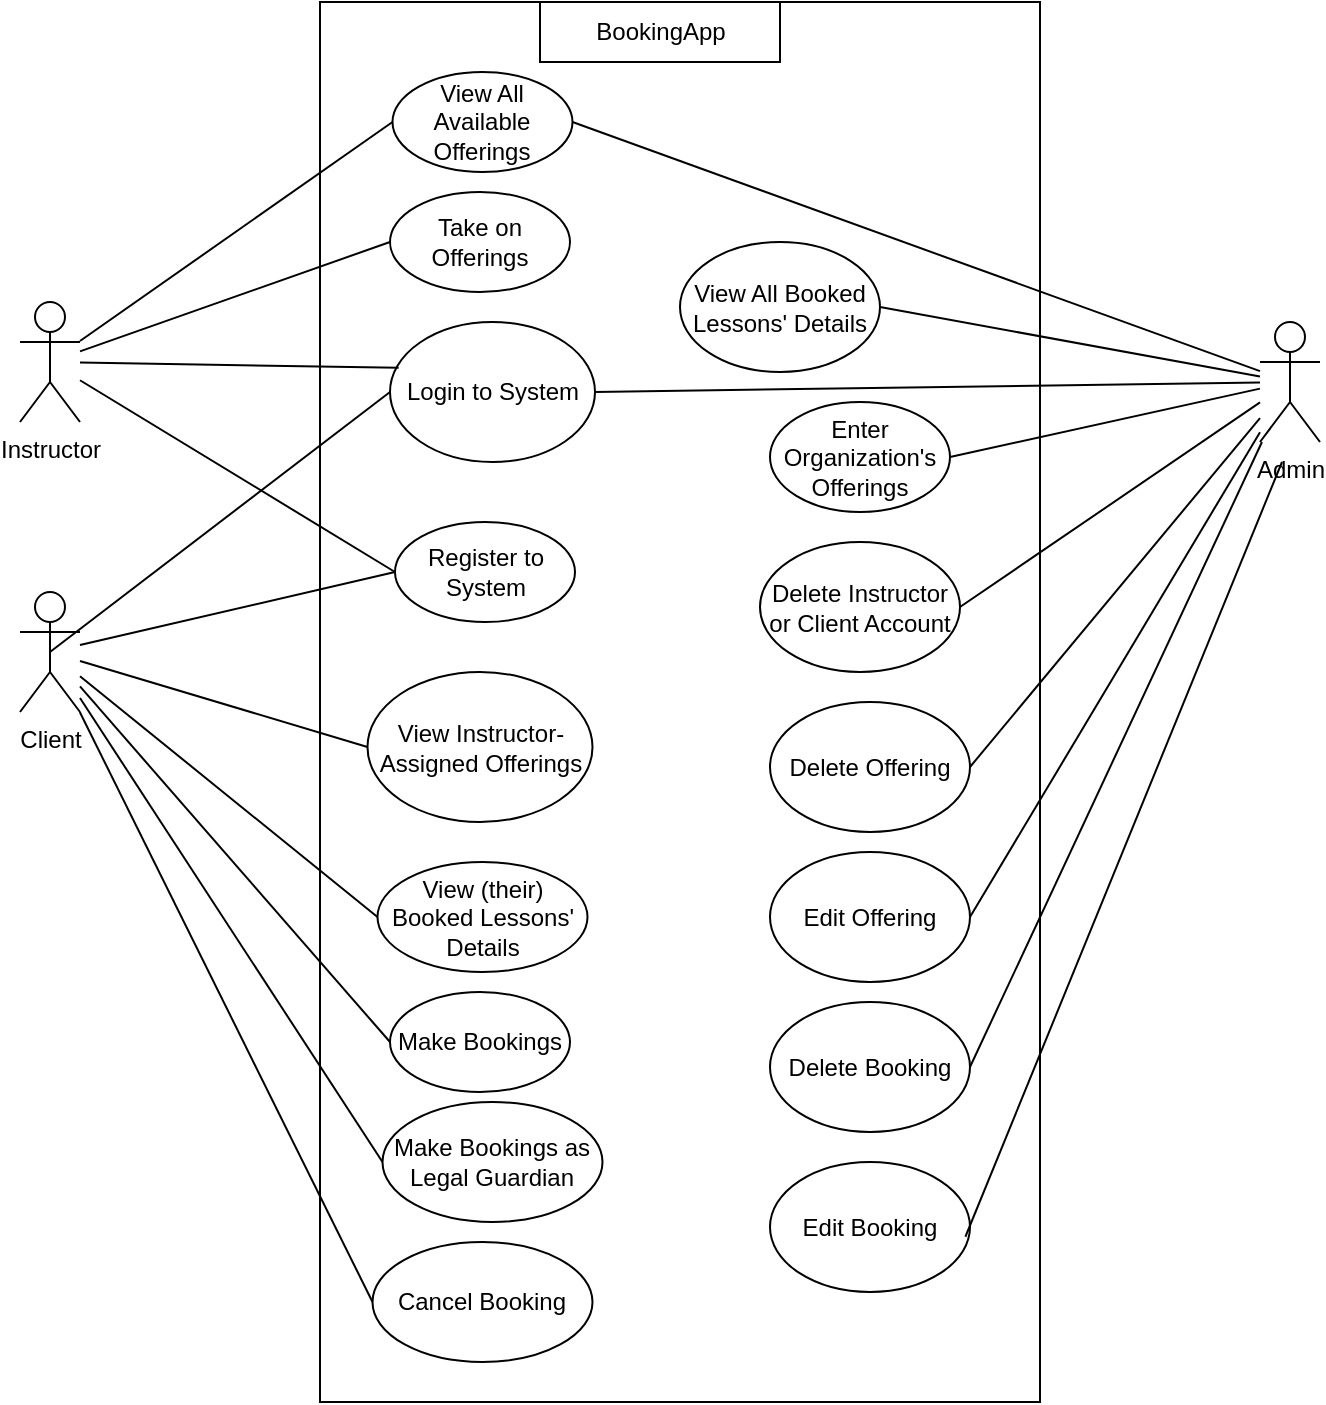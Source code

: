 <mxfile version="24.7.17">
  <diagram name="Page-1" id="dJtnb-HGtETSuoWj85qX">
    <mxGraphModel dx="989" dy="514" grid="1" gridSize="10" guides="1" tooltips="1" connect="1" arrows="1" fold="1" page="1" pageScale="1" pageWidth="850" pageHeight="1100" math="0" shadow="0">
      <root>
        <mxCell id="0" />
        <mxCell id="1" parent="0" />
        <mxCell id="NJYt_cSEDjtvAGryxD8u-1" value="" style="rounded=0;whiteSpace=wrap;html=1;" parent="1" vertex="1">
          <mxGeometry x="260" y="70" width="360" height="700" as="geometry" />
        </mxCell>
        <mxCell id="NJYt_cSEDjtvAGryxD8u-3" value="" style="rounded=0;whiteSpace=wrap;html=1;" parent="1" vertex="1">
          <mxGeometry x="370" y="70" width="120" height="30" as="geometry" />
        </mxCell>
        <mxCell id="NJYt_cSEDjtvAGryxD8u-4" value="BookingApp" style="text;html=1;align=center;verticalAlign=middle;whiteSpace=wrap;rounded=0;" parent="1" vertex="1">
          <mxGeometry x="392.5" y="70" width="75" height="30" as="geometry" />
        </mxCell>
        <mxCell id="NJYt_cSEDjtvAGryxD8u-7" style="edgeStyle=orthogonalEdgeStyle;rounded=0;orthogonalLoop=1;jettySize=auto;html=1;exitX=0.5;exitY=1;exitDx=0;exitDy=0;" parent="1" source="NJYt_cSEDjtvAGryxD8u-3" target="NJYt_cSEDjtvAGryxD8u-3" edge="1">
          <mxGeometry relative="1" as="geometry" />
        </mxCell>
        <mxCell id="NJYt_cSEDjtvAGryxD8u-8" value="Instructor" style="shape=umlActor;verticalLabelPosition=bottom;verticalAlign=top;html=1;outlineConnect=0;" parent="1" vertex="1">
          <mxGeometry x="110" y="220" width="30" height="60" as="geometry" />
        </mxCell>
        <mxCell id="NJYt_cSEDjtvAGryxD8u-15" value="Client" style="shape=umlActor;verticalLabelPosition=bottom;verticalAlign=top;html=1;outlineConnect=0;" parent="1" vertex="1">
          <mxGeometry x="110" y="365" width="30" height="60" as="geometry" />
        </mxCell>
        <mxCell id="NJYt_cSEDjtvAGryxD8u-16" value="Admin" style="shape=umlActor;verticalLabelPosition=bottom;verticalAlign=top;html=1;outlineConnect=0;" parent="1" vertex="1">
          <mxGeometry x="730" y="230" width="30" height="60" as="geometry" />
        </mxCell>
        <mxCell id="NJYt_cSEDjtvAGryxD8u-17" value="Register to System" style="ellipse;whiteSpace=wrap;html=1;" parent="1" vertex="1">
          <mxGeometry x="297.5" y="330" width="90" height="50" as="geometry" />
        </mxCell>
        <mxCell id="NJYt_cSEDjtvAGryxD8u-20" value="" style="endArrow=none;html=1;rounded=0;entryX=0;entryY=0.5;entryDx=0;entryDy=0;" parent="1" source="NJYt_cSEDjtvAGryxD8u-8" target="NJYt_cSEDjtvAGryxD8u-17" edge="1">
          <mxGeometry width="50" height="50" relative="1" as="geometry">
            <mxPoint x="390" y="480" as="sourcePoint" />
            <mxPoint x="440" y="430" as="targetPoint" />
          </mxGeometry>
        </mxCell>
        <mxCell id="NJYt_cSEDjtvAGryxD8u-21" value="" style="endArrow=none;html=1;rounded=0;entryX=0;entryY=0.5;entryDx=0;entryDy=0;" parent="1" source="NJYt_cSEDjtvAGryxD8u-15" target="NJYt_cSEDjtvAGryxD8u-17" edge="1">
          <mxGeometry width="50" height="50" relative="1" as="geometry">
            <mxPoint x="140" y="368.705" as="sourcePoint" />
            <mxPoint x="440" y="430" as="targetPoint" />
          </mxGeometry>
        </mxCell>
        <mxCell id="NJYt_cSEDjtvAGryxD8u-22" value="Take on Offerings" style="ellipse;whiteSpace=wrap;html=1;" parent="1" vertex="1">
          <mxGeometry x="295" y="165" width="90" height="50" as="geometry" />
        </mxCell>
        <mxCell id="NJYt_cSEDjtvAGryxD8u-23" value="" style="endArrow=none;html=1;rounded=0;entryX=0;entryY=0.5;entryDx=0;entryDy=0;" parent="1" source="NJYt_cSEDjtvAGryxD8u-8" target="NJYt_cSEDjtvAGryxD8u-22" edge="1">
          <mxGeometry width="50" height="50" relative="1" as="geometry">
            <mxPoint x="390" y="390" as="sourcePoint" />
            <mxPoint x="440" y="340" as="targetPoint" />
          </mxGeometry>
        </mxCell>
        <mxCell id="NJYt_cSEDjtvAGryxD8u-25" value="View All Available Offerings" style="ellipse;whiteSpace=wrap;html=1;" parent="1" vertex="1">
          <mxGeometry x="296.25" y="105" width="90" height="50" as="geometry" />
        </mxCell>
        <mxCell id="NJYt_cSEDjtvAGryxD8u-26" value="" style="endArrow=none;html=1;rounded=0;entryX=0;entryY=0.5;entryDx=0;entryDy=0;" parent="1" source="NJYt_cSEDjtvAGryxD8u-8" target="NJYt_cSEDjtvAGryxD8u-25" edge="1">
          <mxGeometry width="50" height="50" relative="1" as="geometry">
            <mxPoint x="140" y="135" as="sourcePoint" />
            <mxPoint x="440" y="250" as="targetPoint" />
          </mxGeometry>
        </mxCell>
        <mxCell id="NJYt_cSEDjtvAGryxD8u-27" value="View Instructor-Assigned Offerings" style="ellipse;whiteSpace=wrap;html=1;" parent="1" vertex="1">
          <mxGeometry x="283.75" y="405" width="112.5" height="75" as="geometry" />
        </mxCell>
        <mxCell id="NJYt_cSEDjtvAGryxD8u-28" value="" style="endArrow=none;html=1;rounded=0;entryX=0;entryY=0.5;entryDx=0;entryDy=0;" parent="1" source="NJYt_cSEDjtvAGryxD8u-15" target="NJYt_cSEDjtvAGryxD8u-27" edge="1">
          <mxGeometry width="50" height="50" relative="1" as="geometry">
            <mxPoint x="390" y="300" as="sourcePoint" />
            <mxPoint x="440" y="250" as="targetPoint" />
          </mxGeometry>
        </mxCell>
        <mxCell id="NJYt_cSEDjtvAGryxD8u-29" value="View (their) Booked Lessons&#39; Details" style="ellipse;whiteSpace=wrap;html=1;" parent="1" vertex="1">
          <mxGeometry x="288.75" y="500" width="105" height="55" as="geometry" />
        </mxCell>
        <mxCell id="NJYt_cSEDjtvAGryxD8u-30" value="" style="endArrow=none;html=1;rounded=0;entryX=0;entryY=0.5;entryDx=0;entryDy=0;" parent="1" source="NJYt_cSEDjtvAGryxD8u-15" target="NJYt_cSEDjtvAGryxD8u-29" edge="1">
          <mxGeometry width="50" height="50" relative="1" as="geometry">
            <mxPoint x="390" y="300" as="sourcePoint" />
            <mxPoint x="440" y="250" as="targetPoint" />
          </mxGeometry>
        </mxCell>
        <mxCell id="NJYt_cSEDjtvAGryxD8u-32" value="Make Bookings" style="ellipse;whiteSpace=wrap;html=1;" parent="1" vertex="1">
          <mxGeometry x="295" y="565" width="90" height="50" as="geometry" />
        </mxCell>
        <mxCell id="NJYt_cSEDjtvAGryxD8u-33" value="Make Bookings as Legal Guardian" style="ellipse;whiteSpace=wrap;html=1;" parent="1" vertex="1">
          <mxGeometry x="291.25" y="620" width="110" height="60" as="geometry" />
        </mxCell>
        <mxCell id="NJYt_cSEDjtvAGryxD8u-34" value="" style="endArrow=none;html=1;rounded=0;entryX=0;entryY=0.5;entryDx=0;entryDy=0;" parent="1" source="NJYt_cSEDjtvAGryxD8u-15" target="NJYt_cSEDjtvAGryxD8u-32" edge="1">
          <mxGeometry width="50" height="50" relative="1" as="geometry">
            <mxPoint x="140" y="375.07" as="sourcePoint" />
            <mxPoint x="440" y="490" as="targetPoint" />
          </mxGeometry>
        </mxCell>
        <mxCell id="NJYt_cSEDjtvAGryxD8u-35" value="" style="endArrow=none;html=1;rounded=0;entryX=0;entryY=0.5;entryDx=0;entryDy=0;" parent="1" source="NJYt_cSEDjtvAGryxD8u-15" target="NJYt_cSEDjtvAGryxD8u-33" edge="1">
          <mxGeometry width="50" height="50" relative="1" as="geometry">
            <mxPoint x="140" y="381.642" as="sourcePoint" />
            <mxPoint x="440" y="490" as="targetPoint" />
          </mxGeometry>
        </mxCell>
        <mxCell id="NJYt_cSEDjtvAGryxD8u-36" value="" style="endArrow=none;html=1;rounded=0;exitX=1;exitY=0.5;exitDx=0;exitDy=0;" parent="1" source="NJYt_cSEDjtvAGryxD8u-25" target="NJYt_cSEDjtvAGryxD8u-16" edge="1">
          <mxGeometry width="50" height="50" relative="1" as="geometry">
            <mxPoint x="390" y="240" as="sourcePoint" />
            <mxPoint x="440" y="190" as="targetPoint" />
          </mxGeometry>
        </mxCell>
        <mxCell id="NJYt_cSEDjtvAGryxD8u-37" value="Enter Organization&#39;s Offerings" style="ellipse;whiteSpace=wrap;html=1;" parent="1" vertex="1">
          <mxGeometry x="485" y="270" width="90" height="55" as="geometry" />
        </mxCell>
        <mxCell id="NJYt_cSEDjtvAGryxD8u-38" value="Delete Instructor or Client Account" style="ellipse;whiteSpace=wrap;html=1;" parent="1" vertex="1">
          <mxGeometry x="480" y="340" width="100" height="65" as="geometry" />
        </mxCell>
        <mxCell id="NJYt_cSEDjtvAGryxD8u-39" value="View All Booked Lessons&#39; Details" style="ellipse;whiteSpace=wrap;html=1;" parent="1" vertex="1">
          <mxGeometry x="440" y="190" width="100" height="65" as="geometry" />
        </mxCell>
        <mxCell id="NJYt_cSEDjtvAGryxD8u-40" value="" style="endArrow=none;html=1;rounded=0;entryX=1;entryY=0.5;entryDx=0;entryDy=0;" parent="1" source="NJYt_cSEDjtvAGryxD8u-16" target="NJYt_cSEDjtvAGryxD8u-39" edge="1">
          <mxGeometry width="50" height="50" relative="1" as="geometry">
            <mxPoint x="390" y="280" as="sourcePoint" />
            <mxPoint x="440" y="230" as="targetPoint" />
          </mxGeometry>
        </mxCell>
        <mxCell id="AEjOl8XH6c3BlYWR8jCu-1" value="" style="endArrow=none;html=1;rounded=0;exitX=1;exitY=0.5;exitDx=0;exitDy=0;" parent="1" source="NJYt_cSEDjtvAGryxD8u-37" target="NJYt_cSEDjtvAGryxD8u-16" edge="1">
          <mxGeometry width="50" height="50" relative="1" as="geometry">
            <mxPoint x="370" y="270" as="sourcePoint" />
            <mxPoint x="420" y="220" as="targetPoint" />
          </mxGeometry>
        </mxCell>
        <mxCell id="AEjOl8XH6c3BlYWR8jCu-2" value="" style="endArrow=none;html=1;rounded=0;exitX=1;exitY=0.5;exitDx=0;exitDy=0;" parent="1" source="NJYt_cSEDjtvAGryxD8u-38" target="NJYt_cSEDjtvAGryxD8u-16" edge="1">
          <mxGeometry width="50" height="50" relative="1" as="geometry">
            <mxPoint x="370" y="270" as="sourcePoint" />
            <mxPoint x="420" y="220" as="targetPoint" />
          </mxGeometry>
        </mxCell>
        <mxCell id="QuV7ogbP-YhtBV3hdmDa-1" value="Login to System" style="ellipse;whiteSpace=wrap;html=1;" parent="1" vertex="1">
          <mxGeometry x="295" y="230" width="102.5" height="70" as="geometry" />
        </mxCell>
        <mxCell id="QuV7ogbP-YhtBV3hdmDa-2" value="" style="endArrow=none;html=1;rounded=0;entryX=0;entryY=0.5;entryDx=0;entryDy=0;exitX=0.5;exitY=0.5;exitDx=0;exitDy=0;exitPerimeter=0;" parent="1" source="NJYt_cSEDjtvAGryxD8u-15" target="QuV7ogbP-YhtBV3hdmDa-1" edge="1">
          <mxGeometry width="50" height="50" relative="1" as="geometry">
            <mxPoint x="150" y="413" as="sourcePoint" />
            <mxPoint x="296" y="488" as="targetPoint" />
          </mxGeometry>
        </mxCell>
        <mxCell id="QuV7ogbP-YhtBV3hdmDa-3" value="" style="endArrow=none;html=1;rounded=0;entryX=0.042;entryY=0.327;entryDx=0;entryDy=0;entryPerimeter=0;" parent="1" source="NJYt_cSEDjtvAGryxD8u-8" target="QuV7ogbP-YhtBV3hdmDa-1" edge="1">
          <mxGeometry width="50" height="50" relative="1" as="geometry">
            <mxPoint x="135" y="405" as="sourcePoint" />
            <mxPoint x="300" y="400" as="targetPoint" />
          </mxGeometry>
        </mxCell>
        <mxCell id="QuV7ogbP-YhtBV3hdmDa-4" value="" style="endArrow=none;html=1;rounded=0;exitX=1;exitY=0.5;exitDx=0;exitDy=0;" parent="1" source="QuV7ogbP-YhtBV3hdmDa-1" target="NJYt_cSEDjtvAGryxD8u-16" edge="1">
          <mxGeometry width="50" height="50" relative="1" as="geometry">
            <mxPoint x="590" y="343" as="sourcePoint" />
            <mxPoint x="730" y="196" as="targetPoint" />
          </mxGeometry>
        </mxCell>
        <mxCell id="0wgOmWiIg92bYx2uxw98-1" value="Delete Offering" style="ellipse;whiteSpace=wrap;html=1;" vertex="1" parent="1">
          <mxGeometry x="485" y="420" width="100" height="65" as="geometry" />
        </mxCell>
        <mxCell id="0wgOmWiIg92bYx2uxw98-2" value="Delete Booking" style="ellipse;whiteSpace=wrap;html=1;" vertex="1" parent="1">
          <mxGeometry x="485" y="570" width="100" height="65" as="geometry" />
        </mxCell>
        <mxCell id="0wgOmWiIg92bYx2uxw98-3" value="" style="endArrow=none;html=1;rounded=0;exitX=1;exitY=0.5;exitDx=0;exitDy=0;" edge="1" parent="1" source="0wgOmWiIg92bYx2uxw98-1" target="NJYt_cSEDjtvAGryxD8u-16">
          <mxGeometry width="50" height="50" relative="1" as="geometry">
            <mxPoint x="590" y="383" as="sourcePoint" />
            <mxPoint x="730" y="200" as="targetPoint" />
          </mxGeometry>
        </mxCell>
        <mxCell id="0wgOmWiIg92bYx2uxw98-4" value="" style="endArrow=none;html=1;rounded=0;exitX=1;exitY=0.5;exitDx=0;exitDy=0;" edge="1" parent="1" source="0wgOmWiIg92bYx2uxw98-2" target="NJYt_cSEDjtvAGryxD8u-16">
          <mxGeometry width="50" height="50" relative="1" as="geometry">
            <mxPoint x="595" y="463" as="sourcePoint" />
            <mxPoint x="740" y="210" as="targetPoint" />
          </mxGeometry>
        </mxCell>
        <mxCell id="0wgOmWiIg92bYx2uxw98-8" value="Cancel Booking" style="ellipse;whiteSpace=wrap;html=1;" vertex="1" parent="1">
          <mxGeometry x="286.25" y="690" width="110" height="60" as="geometry" />
        </mxCell>
        <mxCell id="0wgOmWiIg92bYx2uxw98-9" value="" style="endArrow=none;html=1;rounded=0;entryX=0;entryY=0.5;entryDx=0;entryDy=0;" edge="1" parent="1" source="NJYt_cSEDjtvAGryxD8u-15" target="0wgOmWiIg92bYx2uxw98-8">
          <mxGeometry width="50" height="50" relative="1" as="geometry">
            <mxPoint x="150" y="428" as="sourcePoint" />
            <mxPoint x="301" y="660" as="targetPoint" />
          </mxGeometry>
        </mxCell>
        <mxCell id="0wgOmWiIg92bYx2uxw98-10" value="Edit Offering" style="ellipse;whiteSpace=wrap;html=1;" vertex="1" parent="1">
          <mxGeometry x="485" y="495" width="100" height="65" as="geometry" />
        </mxCell>
        <mxCell id="0wgOmWiIg92bYx2uxw98-11" value="Edit Booking" style="ellipse;whiteSpace=wrap;html=1;" vertex="1" parent="1">
          <mxGeometry x="485" y="650" width="100" height="65" as="geometry" />
        </mxCell>
        <mxCell id="0wgOmWiIg92bYx2uxw98-12" value="" style="endArrow=none;html=1;rounded=0;exitX=0.977;exitY=0.575;exitDx=0;exitDy=0;exitPerimeter=0;" edge="1" parent="1" source="0wgOmWiIg92bYx2uxw98-11">
          <mxGeometry width="50" height="50" relative="1" as="geometry">
            <mxPoint x="595" y="613" as="sourcePoint" />
            <mxPoint x="741" y="300" as="targetPoint" />
          </mxGeometry>
        </mxCell>
        <mxCell id="0wgOmWiIg92bYx2uxw98-13" value="" style="endArrow=none;html=1;rounded=0;exitX=1;exitY=0.5;exitDx=0;exitDy=0;" edge="1" parent="1" source="0wgOmWiIg92bYx2uxw98-10" target="NJYt_cSEDjtvAGryxD8u-16">
          <mxGeometry width="50" height="50" relative="1" as="geometry">
            <mxPoint x="595" y="463" as="sourcePoint" />
            <mxPoint x="740" y="288" as="targetPoint" />
          </mxGeometry>
        </mxCell>
      </root>
    </mxGraphModel>
  </diagram>
</mxfile>

